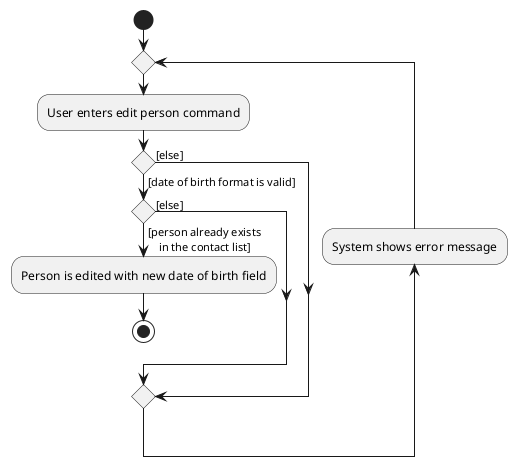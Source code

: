 @startuml
start
repeat
:User enters edit person command;
  if () then ([date of birth format is valid])
    if () then ([person already exists
    in the contact list])
      :Person is edited with new date of birth field;
      stop
    else ([else])
    endif
  else ([else])
  endif
backward :System shows error message;
repeat while;
@enduml
